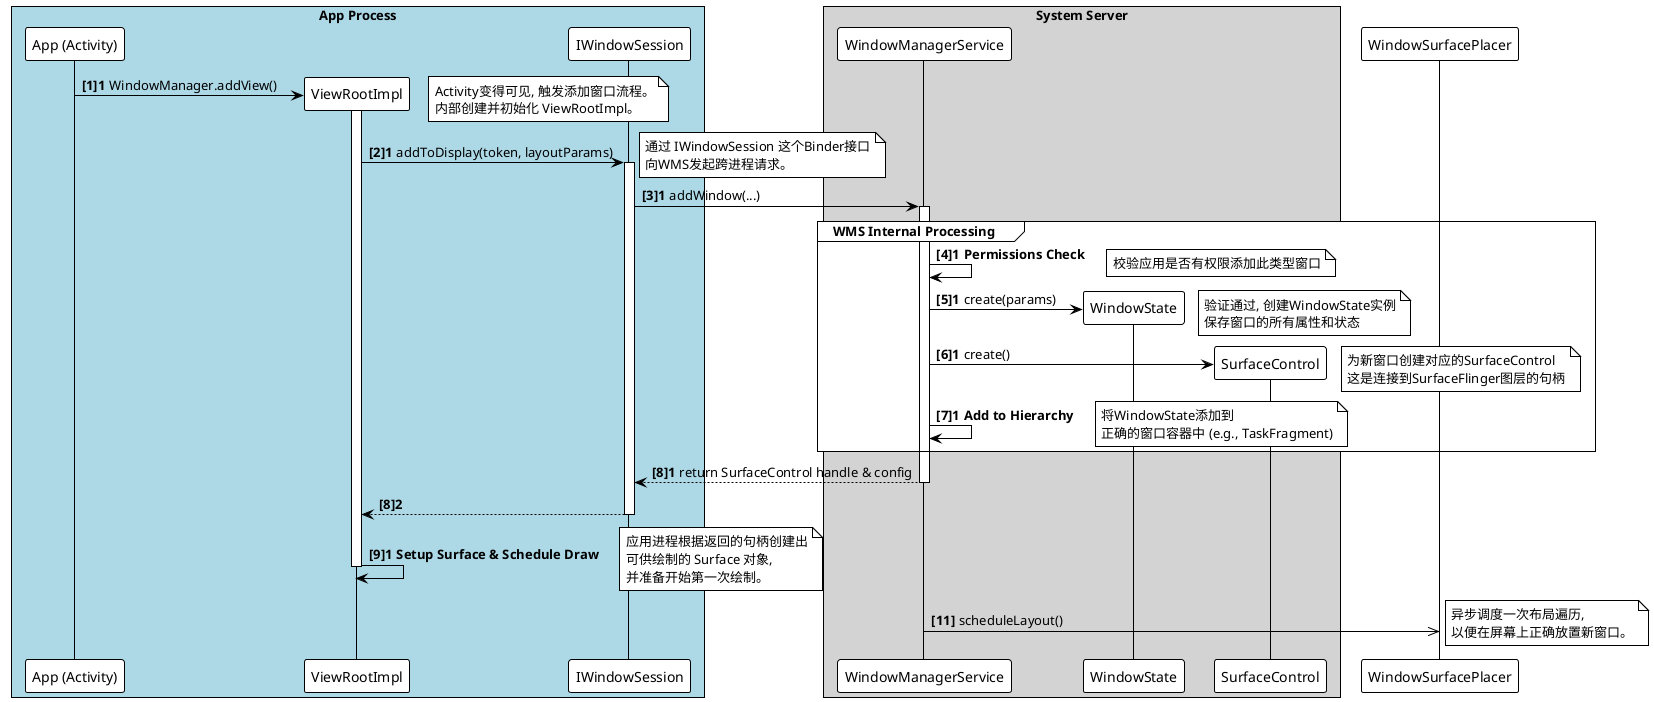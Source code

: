 @startuml
' title WindowState Creation Sequence

!theme plain

' --- 定义参与者 ---
box "App Process" #LightBlue
    participant "App (Activity)"
    participant "ViewRootImpl"
    participant "IWindowSession"
end box

box "System Server" #LightGray
    participant "WindowManagerService"
    participant "WindowState"
    participant "SurfaceControl"
end box


autonumber "<b>[1]"
"App (Activity)" -> "ViewRootImpl" ** : WindowManager.addView()
note right: Activity变得可见, 触发添加窗口流程。\n内部创建并初始化 ViewRootImpl。
activate "ViewRootImpl"

autonumber "<b>[2]"
"ViewRootImpl" -> "IWindowSession" : addToDisplay(token, layoutParams)
note right: 通过 IWindowSession 这个Binder接口\n向WMS发起跨进程请求。
activate "IWindowSession"

autonumber "<b>[3]"
"IWindowSession" -> "WindowManagerService" : addWindow(...)
activate "WindowManagerService"

group WMS Internal Processing
    autonumber "<b>[4]"
    "WindowManagerService" -> "WindowManagerService" : <b>Permissions Check</b>
    note right: 校验应用是否有权限添加此类型窗口

    autonumber "<b>[5]"
    "WindowManagerService" -> "WindowState" ** : create(params)
    note right: 验证通过, 创建WindowState实例\n保存窗口的所有属性和状态

    autonumber "<b>[6]"
    "WindowManagerService" -> "SurfaceControl" ** : create()
    note right: 为新窗口创建对应的SurfaceControl\n这是连接到SurfaceFlinger图层的句柄

    autonumber "<b>[7]"
    "WindowManagerService" -> "WindowManagerService" : <b>Add to Hierarchy</b>
    note right: 将WindowState添加到\n正确的窗口容器中 (e.g., TaskFragment)
end

autonumber "<b>[8]"
"WindowManagerService" --> "IWindowSession" : return SurfaceControl handle & config
deactivate "WindowManagerService"

"IWindowSession" --> "ViewRootImpl" :
deactivate "IWindowSession"

autonumber "<b>[9]"
"ViewRootImpl" -> "ViewRootImpl" : <b>Setup Surface & Schedule Draw</b>
note right: 应用进程根据返回的句柄创建出\n可供绘制的 Surface 对象, \n并准备开始第一次绘制。
deactivate "ViewRootImpl"

autonumber "<b>[10]"
"WindowManagerService" ->> "WindowSurfacePlacer" : scheduleLayout()
note right: 异步调度一次布局遍历, \n以便在屏幕上正确放置新窗口。


@enduml